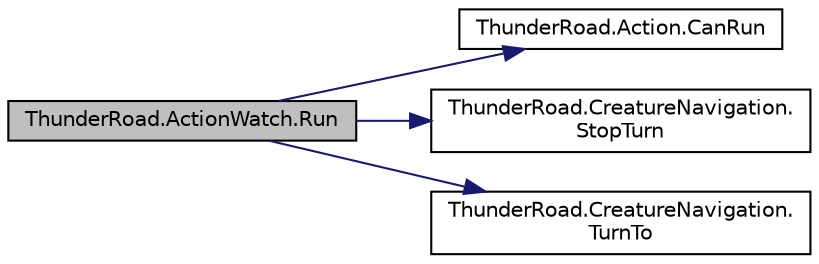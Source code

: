 digraph "ThunderRoad.ActionWatch.Run"
{
 // LATEX_PDF_SIZE
  edge [fontname="Helvetica",fontsize="10",labelfontname="Helvetica",labelfontsize="10"];
  node [fontname="Helvetica",fontsize="10",shape=record];
  rankdir="LR";
  Node1 [label="ThunderRoad.ActionWatch.Run",height=0.2,width=0.4,color="black", fillcolor="grey75", style="filled", fontcolor="black",tooltip="Runs this instance."];
  Node1 -> Node2 [color="midnightblue",fontsize="10",style="solid",fontname="Helvetica"];
  Node2 [label="ThunderRoad.Action.CanRun",height=0.2,width=0.4,color="black", fillcolor="white", style="filled",URL="$class_thunder_road_1_1_action.html#a0a1bddb357a58971b530aed200b7a50f",tooltip="Determines whether this instance can run."];
  Node1 -> Node3 [color="midnightblue",fontsize="10",style="solid",fontname="Helvetica"];
  Node3 [label="ThunderRoad.CreatureNavigation.\lStopTurn",height=0.2,width=0.4,color="black", fillcolor="white", style="filled",URL="$class_thunder_road_1_1_creature_navigation.html#acfed25c9937ebfcecfa0ca6d57ad189b",tooltip="Stops the turn."];
  Node1 -> Node4 [color="midnightblue",fontsize="10",style="solid",fontname="Helvetica"];
  Node4 [label="ThunderRoad.CreatureNavigation.\lTurnTo",height=0.2,width=0.4,color="black", fillcolor="white", style="filled",URL="$class_thunder_road_1_1_creature_navigation.html#af406594e9c391135c3a7e2b682e7e05f",tooltip="Turns to."];
}
